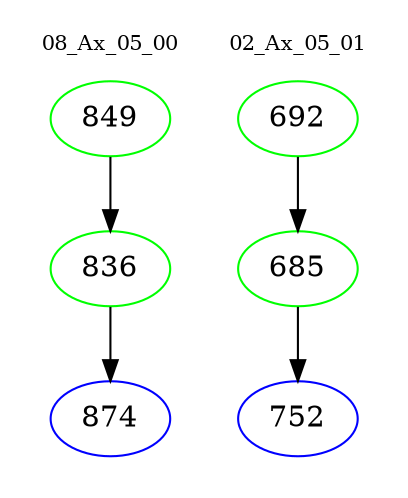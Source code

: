 digraph{
subgraph cluster_0 {
color = white
label = "08_Ax_05_00";
fontsize=10;
T0_849 [label="849", color="green"]
T0_849 -> T0_836 [color="black"]
T0_836 [label="836", color="green"]
T0_836 -> T0_874 [color="black"]
T0_874 [label="874", color="blue"]
}
subgraph cluster_1 {
color = white
label = "02_Ax_05_01";
fontsize=10;
T1_692 [label="692", color="green"]
T1_692 -> T1_685 [color="black"]
T1_685 [label="685", color="green"]
T1_685 -> T1_752 [color="black"]
T1_752 [label="752", color="blue"]
}
}
